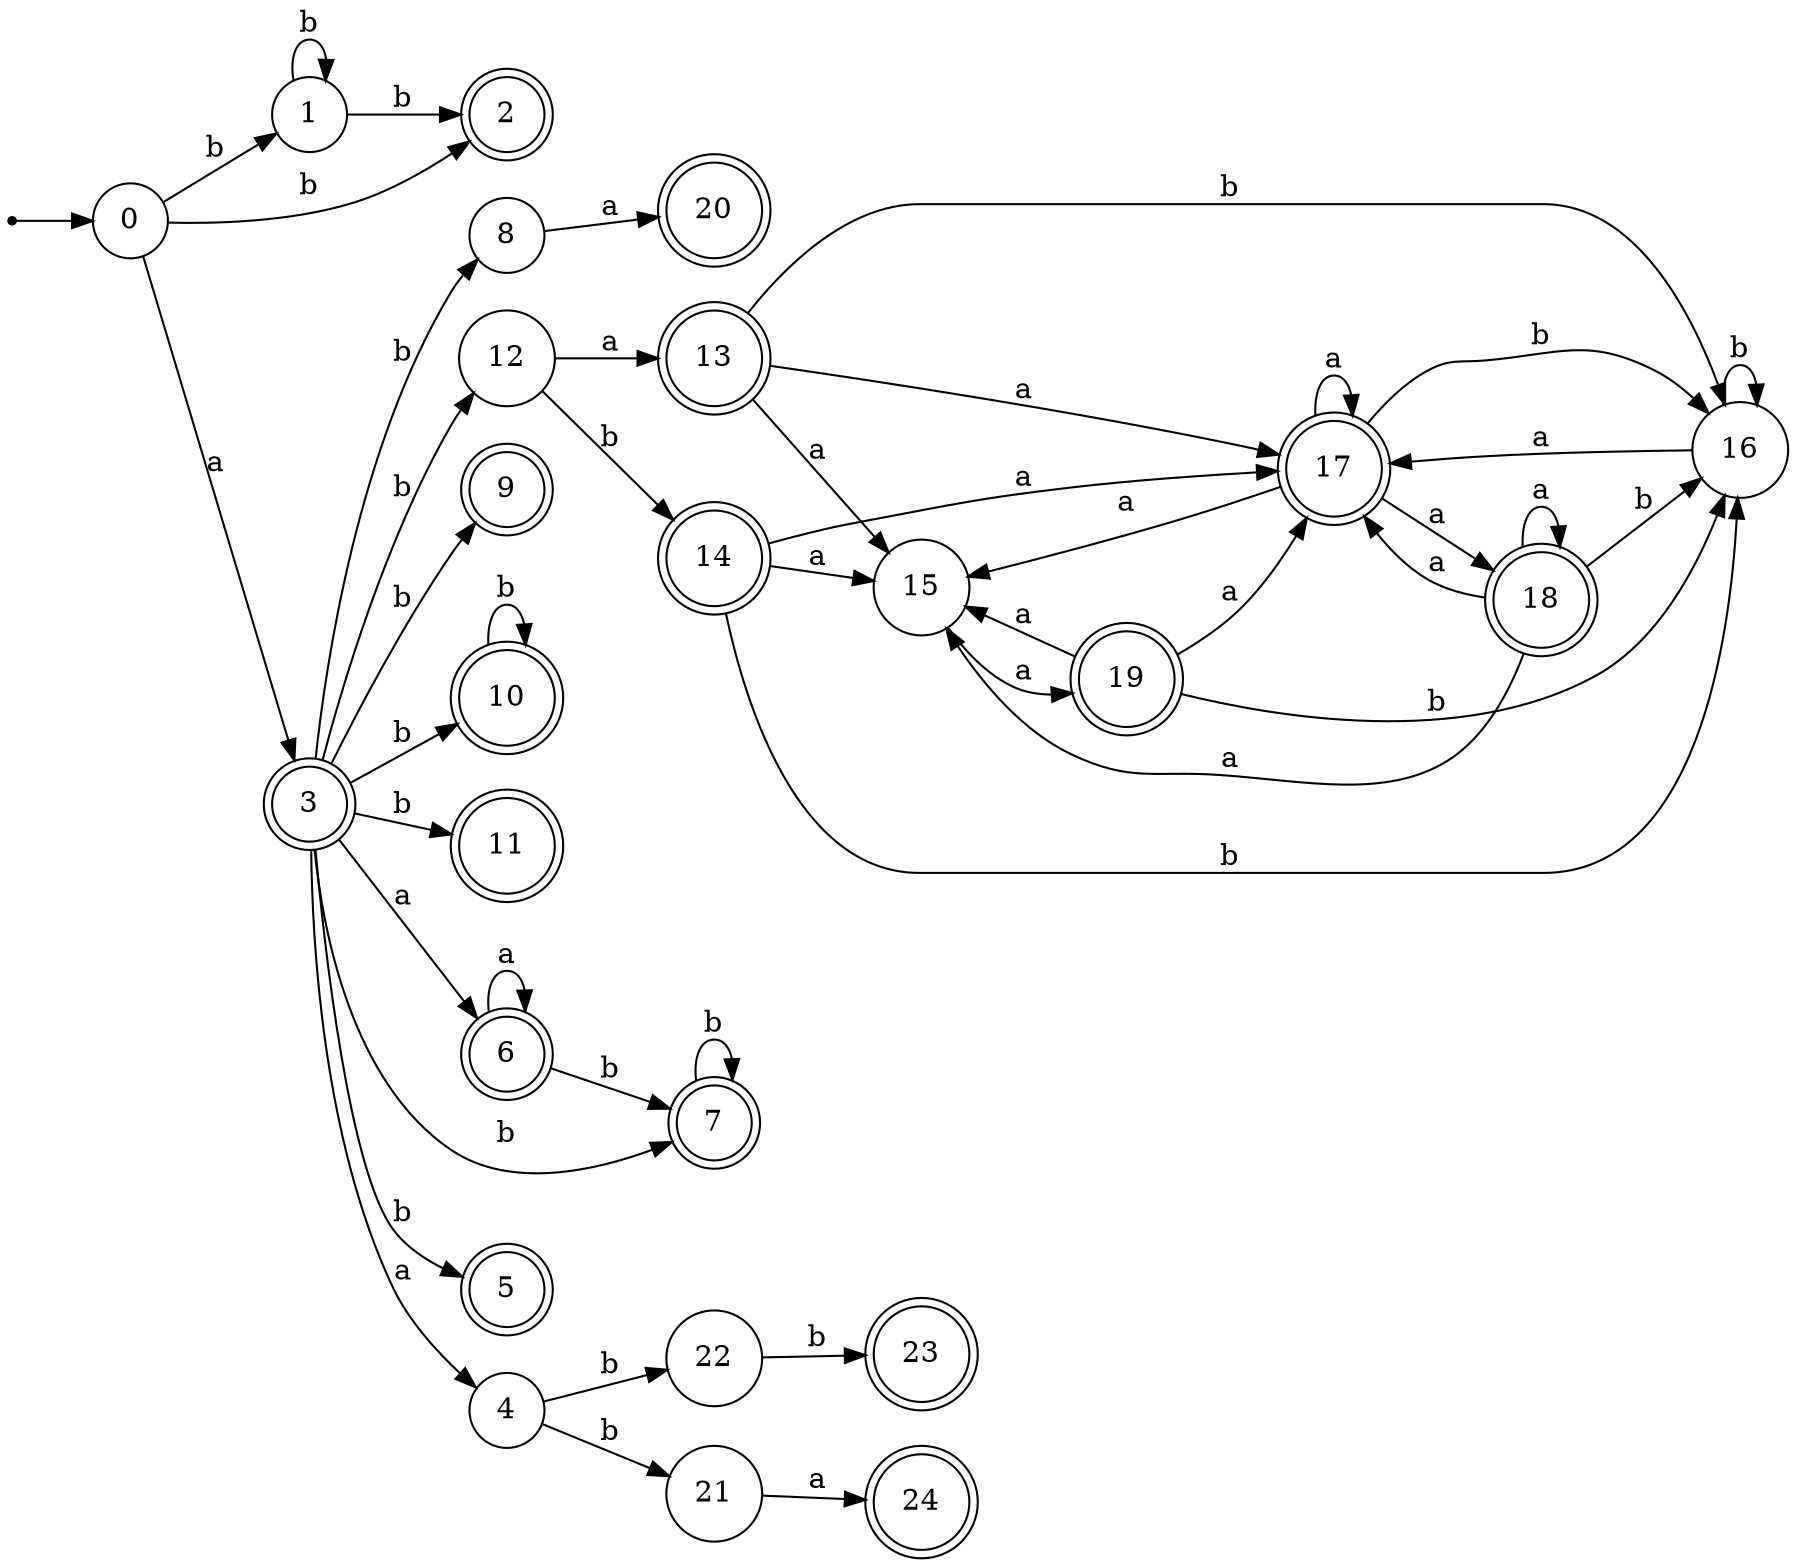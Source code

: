 digraph finite_state_machine {
rankdir=LR;
size="20,20";
node [shape = point]; "dummy0"
node [shape = circle]; "0";
"dummy0" -> "0";
node [shape = circle]; "1";
node [shape = doublecircle]; "2";node [shape = doublecircle]; "3";node [shape = circle]; "4";
node [shape = doublecircle]; "5";node [shape = doublecircle]; "6";node [shape = doublecircle]; "7";node [shape = circle]; "8";
node [shape = doublecircle]; "9";node [shape = doublecircle]; "10";node [shape = doublecircle]; "11";node [shape = circle]; "12";
node [shape = doublecircle]; "13";node [shape = doublecircle]; "14";node [shape = circle]; "15";
node [shape = circle]; "16";
node [shape = doublecircle]; "17";node [shape = doublecircle]; "18";node [shape = doublecircle]; "19";node [shape = doublecircle]; "20";node [shape = circle]; "21";
node [shape = circle]; "22";
node [shape = doublecircle]; "23";node [shape = doublecircle]; "24";"0" -> "1" [label = "b"];
 "0" -> "2" [label = "b"];
 "0" -> "3" [label = "a"];
 "3" -> "4" [label = "a"];
 "3" -> "6" [label = "a"];
 "3" -> "5" [label = "b"];
 "3" -> "7" [label = "b"];
 "3" -> "8" [label = "b"];
 "3" -> "9" [label = "b"];
 "3" -> "10" [label = "b"];
 "3" -> "11" [label = "b"];
 "3" -> "12" [label = "b"];
 "12" -> "13" [label = "a"];
 "12" -> "14" [label = "b"];
 "14" -> "17" [label = "a"];
 "14" -> "15" [label = "a"];
 "14" -> "16" [label = "b"];
 "17" -> "17" [label = "a"];
 "17" -> "18" [label = "a"];
 "17" -> "15" [label = "a"];
 "17" -> "16" [label = "b"];
 "18" -> "17" [label = "a"];
 "18" -> "18" [label = "a"];
 "18" -> "15" [label = "a"];
 "18" -> "16" [label = "b"];
 "16" -> "16" [label = "b"];
 "16" -> "17" [label = "a"];
 "15" -> "19" [label = "a"];
 "19" -> "17" [label = "a"];
 "19" -> "15" [label = "a"];
 "19" -> "16" [label = "b"];
 "13" -> "17" [label = "a"];
 "13" -> "15" [label = "a"];
 "13" -> "16" [label = "b"];
 "10" -> "10" [label = "b"];
 "8" -> "20" [label = "a"];
 "7" -> "7" [label = "b"];
 "6" -> "6" [label = "a"];
 "6" -> "7" [label = "b"];
 "4" -> "21" [label = "b"];
 "4" -> "22" [label = "b"];
 "22" -> "23" [label = "b"];
 "21" -> "24" [label = "a"];
 "1" -> "1" [label = "b"];
 "1" -> "2" [label = "b"];
 }
